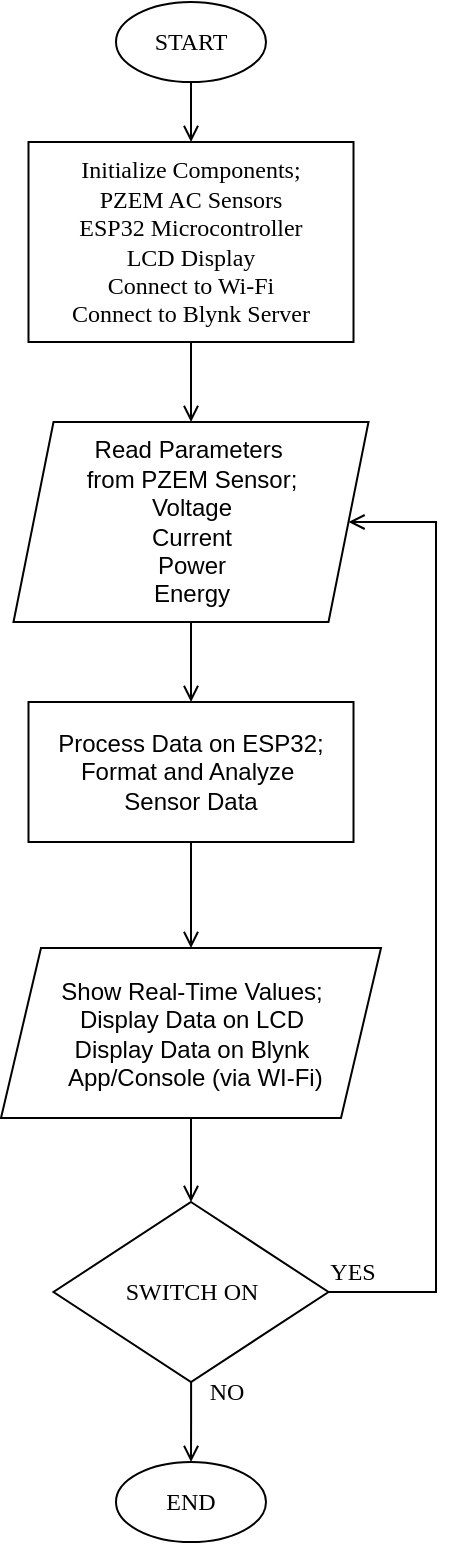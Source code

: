 <mxfile version="27.1.5">
  <diagram id="C5RBs43oDa-KdzZeNtuy" name="Page-1">
    <mxGraphModel dx="1176" dy="629" grid="1" gridSize="10" guides="1" tooltips="1" connect="1" arrows="1" fold="1" page="1" pageScale="1" pageWidth="827" pageHeight="1169" math="0" shadow="0">
      <root>
        <mxCell id="WIyWlLk6GJQsqaUBKTNV-0" />
        <mxCell id="WIyWlLk6GJQsqaUBKTNV-1" parent="WIyWlLk6GJQsqaUBKTNV-0" />
        <mxCell id="UsbTpY0gdDbQ-GkFnXvP-0" value="&lt;font face=&quot;Times New Roman&quot;&gt;START&lt;/font&gt;" style="ellipse;whiteSpace=wrap;html=1;" vertex="1" parent="WIyWlLk6GJQsqaUBKTNV-1">
          <mxGeometry x="200" y="30" width="75" height="40" as="geometry" />
        </mxCell>
        <mxCell id="UsbTpY0gdDbQ-GkFnXvP-1" value="&lt;div style=&quot;text-wrap-mode: nowrap;&quot;&gt;Read Parameters&amp;nbsp;&lt;/div&gt;&lt;div style=&quot;text-wrap-mode: nowrap;&quot;&gt;from PZEM&amp;nbsp;&lt;span style=&quot;background-color: transparent; color: light-dark(rgb(0, 0, 0), rgb(255, 255, 255));&quot;&gt;Sensor;&lt;/span&gt;&lt;/div&gt;&lt;div style=&quot;text-wrap-mode: nowrap;&quot;&gt;Voltage&lt;/div&gt;&lt;div style=&quot;text-wrap-mode: nowrap;&quot;&gt;Current&lt;/div&gt;&lt;div style=&quot;text-wrap-mode: nowrap;&quot;&gt;Power&lt;/div&gt;&lt;div style=&quot;text-wrap-mode: nowrap;&quot;&gt;Energy&lt;/div&gt;" style="shape=parallelogram;perimeter=parallelogramPerimeter;whiteSpace=wrap;html=1;fixedSize=1;" vertex="1" parent="WIyWlLk6GJQsqaUBKTNV-1">
          <mxGeometry x="148.75" y="240" width="177.5" height="100" as="geometry" />
        </mxCell>
        <mxCell id="UsbTpY0gdDbQ-GkFnXvP-21" value="" style="edgeStyle=orthogonalEdgeStyle;rounded=0;orthogonalLoop=1;jettySize=auto;html=1;endArrow=open;endFill=0;entryX=0.5;entryY=0;entryDx=0;entryDy=0;entryPerimeter=0;" edge="1" parent="WIyWlLk6GJQsqaUBKTNV-1" source="UsbTpY0gdDbQ-GkFnXvP-8" target="UsbTpY0gdDbQ-GkFnXvP-26">
          <mxGeometry relative="1" as="geometry" />
        </mxCell>
        <mxCell id="UsbTpY0gdDbQ-GkFnXvP-8" value="&lt;div style=&quot;text-wrap-mode: nowrap;&quot;&gt;&lt;span style=&quot;background-color: transparent; color: light-dark(rgb(0, 0, 0), rgb(255, 255, 255));&quot;&gt;Show Real-Time Values;&lt;/span&gt;&lt;/div&gt;&lt;div style=&quot;text-wrap-mode: nowrap;&quot;&gt;Display Data on LCD&lt;/div&gt;&lt;div style=&quot;text-wrap-mode: nowrap;&quot;&gt;Display Data on Blynk&lt;/div&gt;&lt;div style=&quot;text-wrap-mode: nowrap;&quot;&gt;&amp;nbsp;App/Console (via WI-Fi)&lt;/div&gt;" style="shape=parallelogram;perimeter=parallelogramPerimeter;whiteSpace=wrap;html=1;fixedSize=1;" vertex="1" parent="WIyWlLk6GJQsqaUBKTNV-1">
          <mxGeometry x="142.5" y="503" width="190" height="85" as="geometry" />
        </mxCell>
        <mxCell id="UsbTpY0gdDbQ-GkFnXvP-12" value="&lt;font face=&quot;Times New Roman&quot;&gt;END&lt;/font&gt;" style="ellipse;whiteSpace=wrap;html=1;" vertex="1" parent="WIyWlLk6GJQsqaUBKTNV-1">
          <mxGeometry x="200" y="760" width="75" height="40" as="geometry" />
        </mxCell>
        <mxCell id="UsbTpY0gdDbQ-GkFnXvP-24" value="" style="endArrow=open;html=1;rounded=0;exitX=1;exitY=0.5;exitDx=0;exitDy=0;entryX=1;entryY=0.5;entryDx=0;entryDy=0;endFill=0;exitPerimeter=0;" edge="1" parent="WIyWlLk6GJQsqaUBKTNV-1" source="UsbTpY0gdDbQ-GkFnXvP-26" target="UsbTpY0gdDbQ-GkFnXvP-1">
          <mxGeometry width="50" height="50" relative="1" as="geometry">
            <mxPoint x="390" y="320" as="sourcePoint" />
            <mxPoint x="440" y="270" as="targetPoint" />
            <Array as="points">
              <mxPoint x="360" y="675" />
              <mxPoint x="360" y="290" />
            </Array>
          </mxGeometry>
        </mxCell>
        <mxCell id="UsbTpY0gdDbQ-GkFnXvP-27" value="" style="edgeStyle=orthogonalEdgeStyle;rounded=0;orthogonalLoop=1;jettySize=auto;html=1;endArrow=open;endFill=0;" edge="1" parent="WIyWlLk6GJQsqaUBKTNV-1" source="UsbTpY0gdDbQ-GkFnXvP-26" target="UsbTpY0gdDbQ-GkFnXvP-12">
          <mxGeometry relative="1" as="geometry" />
        </mxCell>
        <mxCell id="UsbTpY0gdDbQ-GkFnXvP-26" value="&lt;font face=&quot;Times New Roman&quot;&gt;SWITCH ON&lt;/font&gt;" style="strokeWidth=1;html=1;shape=mxgraph.flowchart.decision;whiteSpace=wrap;" vertex="1" parent="WIyWlLk6GJQsqaUBKTNV-1">
          <mxGeometry x="168.75" y="630" width="137.5" height="90" as="geometry" />
        </mxCell>
        <mxCell id="UsbTpY0gdDbQ-GkFnXvP-30" value="&lt;h6&gt;&lt;span style=&quot;color: light-dark(rgb(0, 0, 0), rgb(255, 255, 255)); font-weight: normal;&quot;&gt;&lt;font style=&quot;font-size: 12px;&quot; face=&quot;Times New Roman&quot;&gt;NO&lt;/font&gt;&lt;/span&gt;&lt;/h6&gt;&lt;div&gt;&lt;/div&gt;" style="text;html=1;align=center;verticalAlign=middle;resizable=0;points=[];autosize=1;strokeColor=none;fillColor=none;" vertex="1" parent="WIyWlLk6GJQsqaUBKTNV-1">
          <mxGeometry x="235" y="690" width="40" height="70" as="geometry" />
        </mxCell>
        <mxCell id="UsbTpY0gdDbQ-GkFnXvP-32" value="&lt;span style=&quot;text-wrap-mode: nowrap; background-color: transparent; color: light-dark(rgb(0, 0, 0), rgb(255, 255, 255));&quot;&gt;&lt;font face=&quot;Times New Roman&quot;&gt;Initialize Components;&lt;/font&gt;&lt;/span&gt;&lt;div style=&quot;text-wrap-mode: nowrap;&quot;&gt;&lt;font face=&quot;Times New Roman&quot;&gt;PZEM AC Sensors&lt;/font&gt;&lt;/div&gt;&lt;div style=&quot;text-wrap-mode: nowrap;&quot;&gt;&lt;font face=&quot;Times New Roman&quot;&gt;ESP32 Microcontroller&lt;/font&gt;&lt;/div&gt;&lt;div style=&quot;text-wrap-mode: nowrap;&quot;&gt;&lt;span style=&quot;font-family: &amp;quot;Times New Roman&amp;quot;; background-color: transparent; color: light-dark(rgb(0, 0, 0), rgb(255, 255, 255));&quot;&gt;&lt;font&gt;LCD Display&lt;/font&gt;&lt;/span&gt;&lt;/div&gt;&lt;div style=&quot;text-wrap-mode: nowrap;&quot;&gt;&lt;font face=&quot;Times New Roman&quot;&gt;Connect to Wi-Fi&lt;/font&gt;&lt;/div&gt;&lt;div style=&quot;text-wrap-mode: nowrap;&quot;&gt;&lt;font face=&quot;Times New Roman&quot;&gt;Connect to Blynk Server&lt;/font&gt;&lt;/div&gt;" style="rounded=0;whiteSpace=wrap;html=1;" vertex="1" parent="WIyWlLk6GJQsqaUBKTNV-1">
          <mxGeometry x="156.25" y="100" width="162.5" height="100" as="geometry" />
        </mxCell>
        <mxCell id="UsbTpY0gdDbQ-GkFnXvP-34" value="&lt;div style=&quot;text-wrap-mode: nowrap;&quot;&gt;Process Data on ESP32;&lt;/div&gt;&lt;div style=&quot;text-wrap-mode: nowrap;&quot;&gt;Format and Analyze&amp;nbsp;&lt;/div&gt;&lt;div style=&quot;text-wrap-mode: nowrap;&quot;&gt;Sensor Data&lt;/div&gt;" style="rounded=0;whiteSpace=wrap;html=1;" vertex="1" parent="WIyWlLk6GJQsqaUBKTNV-1">
          <mxGeometry x="156.25" y="380" width="162.5" height="70" as="geometry" />
        </mxCell>
        <mxCell id="UsbTpY0gdDbQ-GkFnXvP-36" value="" style="edgeStyle=orthogonalEdgeStyle;rounded=0;orthogonalLoop=1;jettySize=auto;html=1;endArrow=open;endFill=0;exitX=0.5;exitY=1;exitDx=0;exitDy=0;entryX=0.5;entryY=0;entryDx=0;entryDy=0;" edge="1" parent="WIyWlLk6GJQsqaUBKTNV-1" source="UsbTpY0gdDbQ-GkFnXvP-34" target="UsbTpY0gdDbQ-GkFnXvP-8">
          <mxGeometry relative="1" as="geometry">
            <mxPoint x="230" y="460" as="sourcePoint" />
            <mxPoint x="238" y="480" as="targetPoint" />
          </mxGeometry>
        </mxCell>
        <mxCell id="UsbTpY0gdDbQ-GkFnXvP-39" value="&lt;h6&gt;&lt;span style=&quot;color: light-dark(rgb(0, 0, 0), rgb(255, 255, 255)); font-weight: normal;&quot;&gt;&lt;font style=&quot;font-size: 12px;&quot; face=&quot;Times New Roman&quot;&gt;YES&lt;/font&gt;&lt;/span&gt;&lt;/h6&gt;&lt;div&gt;&lt;/div&gt;" style="text;html=1;align=center;verticalAlign=middle;resizable=0;points=[];autosize=1;strokeColor=none;fillColor=none;" vertex="1" parent="WIyWlLk6GJQsqaUBKTNV-1">
          <mxGeometry x="292.5" y="630" width="50" height="70" as="geometry" />
        </mxCell>
        <mxCell id="UsbTpY0gdDbQ-GkFnXvP-40" value="" style="edgeStyle=orthogonalEdgeStyle;rounded=0;orthogonalLoop=1;jettySize=auto;html=1;endArrow=open;endFill=0;exitX=0.5;exitY=1;exitDx=0;exitDy=0;entryX=0.5;entryY=0;entryDx=0;entryDy=0;" edge="1" parent="WIyWlLk6GJQsqaUBKTNV-1" source="UsbTpY0gdDbQ-GkFnXvP-1" target="UsbTpY0gdDbQ-GkFnXvP-34">
          <mxGeometry relative="1" as="geometry">
            <mxPoint x="230" y="490" as="sourcePoint" />
            <mxPoint x="230" y="543" as="targetPoint" />
          </mxGeometry>
        </mxCell>
        <mxCell id="UsbTpY0gdDbQ-GkFnXvP-41" value="" style="edgeStyle=orthogonalEdgeStyle;rounded=0;orthogonalLoop=1;jettySize=auto;html=1;endArrow=open;endFill=0;exitX=0.5;exitY=1;exitDx=0;exitDy=0;entryX=0.5;entryY=0;entryDx=0;entryDy=0;" edge="1" parent="WIyWlLk6GJQsqaUBKTNV-1" source="UsbTpY0gdDbQ-GkFnXvP-32" target="UsbTpY0gdDbQ-GkFnXvP-1">
          <mxGeometry relative="1" as="geometry">
            <mxPoint x="230" y="360" as="sourcePoint" />
            <mxPoint x="230" y="400" as="targetPoint" />
          </mxGeometry>
        </mxCell>
        <mxCell id="UsbTpY0gdDbQ-GkFnXvP-43" value="" style="edgeStyle=orthogonalEdgeStyle;rounded=0;orthogonalLoop=1;jettySize=auto;html=1;endArrow=open;endFill=0;exitX=0.5;exitY=1;exitDx=0;exitDy=0;entryX=0.5;entryY=0;entryDx=0;entryDy=0;" edge="1" parent="WIyWlLk6GJQsqaUBKTNV-1" source="UsbTpY0gdDbQ-GkFnXvP-0" target="UsbTpY0gdDbQ-GkFnXvP-32">
          <mxGeometry relative="1" as="geometry">
            <mxPoint x="270" y="240" as="sourcePoint" />
            <mxPoint x="270" y="280" as="targetPoint" />
          </mxGeometry>
        </mxCell>
      </root>
    </mxGraphModel>
  </diagram>
</mxfile>
